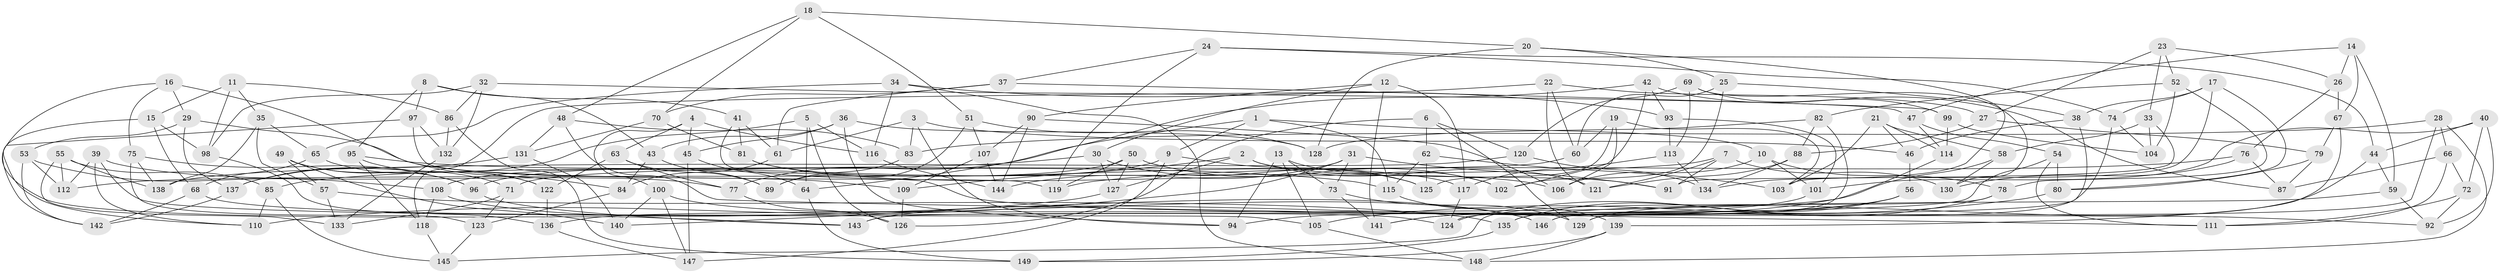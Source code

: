 // Generated by graph-tools (version 1.1) at 2025/26/03/09/25 03:26:53]
// undirected, 149 vertices, 298 edges
graph export_dot {
graph [start="1"]
  node [color=gray90,style=filled];
  1;
  2;
  3;
  4;
  5;
  6;
  7;
  8;
  9;
  10;
  11;
  12;
  13;
  14;
  15;
  16;
  17;
  18;
  19;
  20;
  21;
  22;
  23;
  24;
  25;
  26;
  27;
  28;
  29;
  30;
  31;
  32;
  33;
  34;
  35;
  36;
  37;
  38;
  39;
  40;
  41;
  42;
  43;
  44;
  45;
  46;
  47;
  48;
  49;
  50;
  51;
  52;
  53;
  54;
  55;
  56;
  57;
  58;
  59;
  60;
  61;
  62;
  63;
  64;
  65;
  66;
  67;
  68;
  69;
  70;
  71;
  72;
  73;
  74;
  75;
  76;
  77;
  78;
  79;
  80;
  81;
  82;
  83;
  84;
  85;
  86;
  87;
  88;
  89;
  90;
  91;
  92;
  93;
  94;
  95;
  96;
  97;
  98;
  99;
  100;
  101;
  102;
  103;
  104;
  105;
  106;
  107;
  108;
  109;
  110;
  111;
  112;
  113;
  114;
  115;
  116;
  117;
  118;
  119;
  120;
  121;
  122;
  123;
  124;
  125;
  126;
  127;
  128;
  129;
  130;
  131;
  132;
  133;
  134;
  135;
  136;
  137;
  138;
  139;
  140;
  141;
  142;
  143;
  144;
  145;
  146;
  147;
  148;
  149;
  1 -- 64;
  1 -- 9;
  1 -- 10;
  1 -- 115;
  2 -- 121;
  2 -- 127;
  2 -- 91;
  2 -- 109;
  3 -- 46;
  3 -- 94;
  3 -- 61;
  3 -- 83;
  4 -- 116;
  4 -- 45;
  4 -- 63;
  4 -- 100;
  5 -- 126;
  5 -- 137;
  5 -- 116;
  5 -- 64;
  6 -- 120;
  6 -- 62;
  6 -- 126;
  6 -- 129;
  7 -- 121;
  7 -- 91;
  7 -- 130;
  7 -- 112;
  8 -- 97;
  8 -- 95;
  8 -- 41;
  8 -- 43;
  9 -- 147;
  9 -- 125;
  9 -- 96;
  10 -- 78;
  10 -- 106;
  10 -- 101;
  11 -- 98;
  11 -- 35;
  11 -- 15;
  11 -- 86;
  12 -- 117;
  12 -- 141;
  12 -- 30;
  12 -- 90;
  13 -- 94;
  13 -- 102;
  13 -- 73;
  13 -- 105;
  14 -- 26;
  14 -- 47;
  14 -- 67;
  14 -- 59;
  15 -- 68;
  15 -- 98;
  15 -- 110;
  16 -- 75;
  16 -- 29;
  16 -- 143;
  16 -- 84;
  17 -- 38;
  17 -- 103;
  17 -- 74;
  17 -- 80;
  18 -- 48;
  18 -- 51;
  18 -- 20;
  18 -- 70;
  19 -- 103;
  19 -- 106;
  19 -- 125;
  19 -- 60;
  20 -- 134;
  20 -- 128;
  20 -- 25;
  21 -- 58;
  21 -- 103;
  21 -- 114;
  21 -- 46;
  22 -- 60;
  22 -- 121;
  22 -- 27;
  22 -- 118;
  23 -- 33;
  23 -- 27;
  23 -- 26;
  23 -- 52;
  24 -- 37;
  24 -- 74;
  24 -- 119;
  24 -- 44;
  25 -- 102;
  25 -- 38;
  25 -- 60;
  26 -- 67;
  26 -- 76;
  27 -- 79;
  27 -- 88;
  28 -- 83;
  28 -- 146;
  28 -- 66;
  28 -- 148;
  29 -- 53;
  29 -- 109;
  29 -- 137;
  30 -- 127;
  30 -- 125;
  30 -- 85;
  31 -- 144;
  31 -- 110;
  31 -- 73;
  31 -- 91;
  32 -- 132;
  32 -- 47;
  32 -- 86;
  32 -- 98;
  33 -- 58;
  33 -- 91;
  33 -- 104;
  34 -- 116;
  34 -- 148;
  34 -- 93;
  34 -- 65;
  35 -- 65;
  35 -- 57;
  35 -- 138;
  36 -- 45;
  36 -- 43;
  36 -- 128;
  36 -- 94;
  37 -- 70;
  37 -- 99;
  37 -- 61;
  38 -- 46;
  38 -- 129;
  39 -- 110;
  39 -- 105;
  39 -- 77;
  39 -- 112;
  40 -- 101;
  40 -- 44;
  40 -- 72;
  40 -- 92;
  41 -- 92;
  41 -- 81;
  41 -- 61;
  42 -- 93;
  42 -- 77;
  42 -- 102;
  42 -- 87;
  43 -- 89;
  43 -- 84;
  44 -- 59;
  44 -- 129;
  45 -- 147;
  45 -- 64;
  46 -- 56;
  47 -- 54;
  47 -- 114;
  48 -- 111;
  48 -- 131;
  48 -- 83;
  49 -- 140;
  49 -- 71;
  49 -- 96;
  49 -- 57;
  50 -- 127;
  50 -- 102;
  50 -- 108;
  50 -- 119;
  51 -- 89;
  51 -- 128;
  51 -- 107;
  52 -- 104;
  52 -- 78;
  52 -- 82;
  53 -- 112;
  53 -- 108;
  53 -- 142;
  54 -- 143;
  54 -- 80;
  54 -- 111;
  55 -- 133;
  55 -- 112;
  55 -- 138;
  55 -- 85;
  56 -- 94;
  56 -- 135;
  56 -- 141;
  57 -- 135;
  57 -- 133;
  58 -- 130;
  58 -- 136;
  59 -- 135;
  59 -- 92;
  60 -- 71;
  61 -- 84;
  62 -- 103;
  62 -- 125;
  62 -- 115;
  63 -- 122;
  63 -- 77;
  63 -- 89;
  64 -- 149;
  65 -- 122;
  65 -- 68;
  66 -- 72;
  66 -- 111;
  66 -- 87;
  67 -- 79;
  67 -- 139;
  68 -- 124;
  68 -- 142;
  69 -- 120;
  69 -- 99;
  69 -- 130;
  69 -- 113;
  70 -- 81;
  70 -- 131;
  71 -- 133;
  71 -- 123;
  72 -- 111;
  72 -- 92;
  73 -- 129;
  73 -- 141;
  74 -- 104;
  74 -- 146;
  75 -- 123;
  75 -- 96;
  75 -- 138;
  76 -- 87;
  76 -- 130;
  76 -- 119;
  77 -- 126;
  78 -- 145;
  78 -- 124;
  79 -- 87;
  79 -- 80;
  80 -- 105;
  81 -- 117;
  81 -- 106;
  82 -- 128;
  82 -- 124;
  82 -- 88;
  83 -- 89;
  84 -- 123;
  85 -- 110;
  85 -- 145;
  86 -- 132;
  86 -- 149;
  88 -- 121;
  88 -- 134;
  90 -- 107;
  90 -- 144;
  90 -- 106;
  93 -- 113;
  93 -- 101;
  95 -- 115;
  95 -- 118;
  95 -- 122;
  96 -- 143;
  97 -- 119;
  97 -- 132;
  97 -- 142;
  98 -- 136;
  99 -- 114;
  99 -- 104;
  100 -- 147;
  100 -- 146;
  100 -- 140;
  101 -- 141;
  105 -- 148;
  107 -- 109;
  107 -- 144;
  108 -- 146;
  108 -- 118;
  109 -- 126;
  113 -- 134;
  113 -- 117;
  114 -- 143;
  115 -- 139;
  116 -- 144;
  117 -- 124;
  118 -- 145;
  120 -- 138;
  120 -- 134;
  122 -- 136;
  123 -- 145;
  127 -- 140;
  131 -- 137;
  131 -- 140;
  132 -- 133;
  135 -- 149;
  136 -- 147;
  137 -- 142;
  139 -- 148;
  139 -- 149;
}
